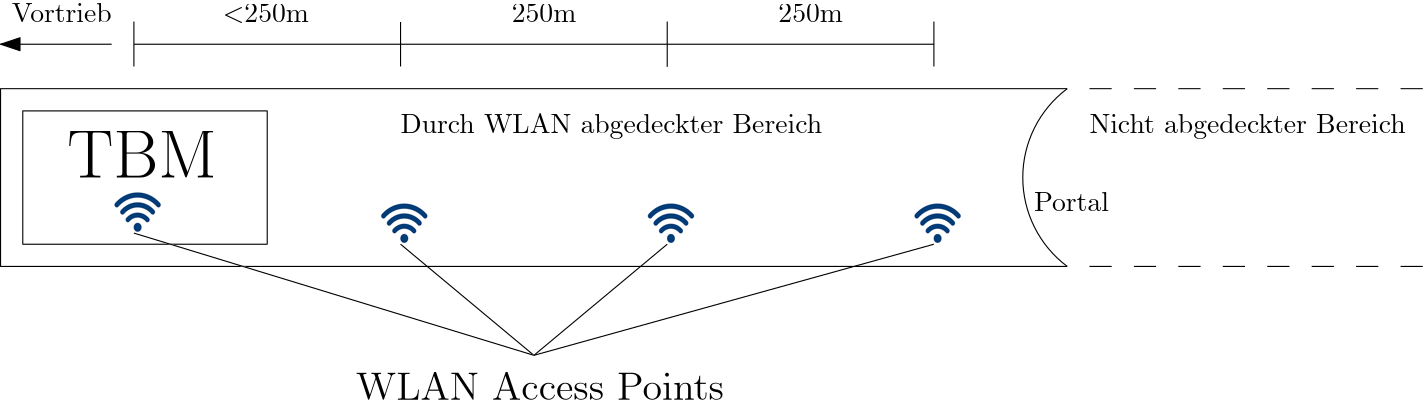 <?xml version="1.0"?>
<!DOCTYPE ipe SYSTEM "ipe.dtd">
<ipe version="70107" creator="Ipe 7.1.10">
<info created="D:20170727145038" modified="D:20170727145038"/>
<bitmap id="1" width="227" height="170" length="9114" ColorSpace="DeviceRGB" Filter="DCTDecode" BitsPerComponent="8" encoding="base64">
/9j/4AAQSkZJRgABAgAAZABkAAD/7AARRHVja3kAAQAEAAAARAAA/+4ADkFkb2JlAGTAAAAA
Af/bAIQABAMDAwMDBAMDBAYEBAQGBwUEBAUHCAcHBwcHCAsICQkJCQgLCwwMDAwMCw0NDg4N
DRMSEhITFRUVFRUVFRUVFQEFBQUJCAkQCwsQFA4ODhQVFRUVFRUVFRUVFRUVFRUVFRUVFRUV
FRUVFRUVFRUVFRUVFRUVFRUVFRUVFRUVFRUV/8AAEQgAqgDjAwERAAIRAQMRAf/EAKIAAQAB
BQEBAQAAAAAAAAAAAAAIAQIFBgcJBAMBAQACAwEAAAAAAAAAAAAAAAAEBQEDBgIQAAEDAwIE
AwUHAgQFBQAAAAECAwQAEQUGByExQRJRYQhxIjITFIGRQlJiIxWhcrGSoiTBgjNDRLJTY1QW
EQACAgEDAQYFBAICAwAAAAAAAQIDESEEBTFBUZESIjJhcYGhQrHRUhPBFeEU8PEz/9oADAMB
AAIRAxEAPwCf1AKAUAoBQCgFAKAUAoBQCgFAKAUAoBQCgFAKAUAoBQCgFAKAUBQczQFaAUAo
BQCgFAKAUAoBQCgKX8qAoVjpxrAK93kayBegBJHSgHceooCndWMgqDesgrQCgFAKAUAoBQCg
FAKAUAoBQCgFAKAUAoC0k3tQGvan17o3Rcf6nVedg4hH4RKfQhavJKCe5R9grbVTOx4imzXO
2MVlvBwvVPrZ2wxBU1pyFkNROjk4239JHPD879lf6KsquGul7sR+5Bs5SqPTU47qH1x7hTwt
vTuDxmHbV8DrxcmPJ+0lCP8ARU6HCVr3SbfgQ58vJ+2JzjLepvfLMLCndXPQwBbsgMsRh/oR
epkeMoj+JElyVz7TUJm5+5OQcU7N1fmXlr+Imc8B9ySBW9bSpdIrwNMt3a+rMYvVurHFFa9Q
ZNSlcSozZFz/AK69/wBFf8V4Hj/sWfyZVvV+rmVd7WocohX5kzZAP/ro6K3+K8DP/Ys/kzL4
/dfdDFuB7H6yzLK0iyf966sW8LLJFeJbOp9Yo9x3lq6M3DD+qPfPDAhGqVTkk3IyMZiRy6Al
IIqPPi6Jfjj5G6HJXLtOm6d9dOs4hQ3qfTOPybYIC3YLjsV0jqbL+agn7BUOzhIP2yZLr5d/
kjselfWdtJnS2zmzN02+vgTNZLrFyeXzWO/71JFV9vD3R1XqRNr5KqXV+U7lgdV6c1TETO03
lomWjLF0vQn23h9vYTaq6dcoaSWCdGal0eTLdxrwei6gFAKAUAoBQCgFAKAUAoBQCgLVKsbU
Bxncz1PbY7bl2Cub/PZhFx/E4opdKFeDz1/lt+y5V5VP23HW2648q72Q797XX1eWRJ3A9XO6
msS7Ewrzelca5dKWcfdUpSf1yFi44fkSKvNvxFUNZeplRdylktI6I4VMmTMjKXOyMh2ZKcN3
JUlxTzqj5rWSatIxS0SwVs7JS6s/C9ZPAoBQCgFAKAUAoBc0Apgzk+zF5fLYKYnI4SfIxstB
BTJhurZc4eaCL/bXmdcZrEkmj3C2UHmLwSE2/wDWXuPpn5UPV7LWq4CbBTzlo85KetnEDsWf
701U38NXLWHp/Qs6eVktJLJLfbX1A7bbohqLg8omJl1puvB5CzEoEDiEAntct/8AGo/ZVHud
hbT7lp3r/wA0Lend12dHqdRBNwKhZJRdWQKAUAoBQCgFAKAUBRRtagNC3M3g0PtRjBO1XkAi
Q8kmDi2P3Jckjohsch+pVk+dSNttZ3PEV9TRdfGtZkyCm6/qj3B3JU/jsa+rTWn1kpTjoLhD
7yD/APYkJso8OaUWT7a6Xa8XXVq/VIodzyU7NI6I4dwHw8L/APGrMrW+8UMDjegCilPFR7R5
m33UMpZNv05tXuRq0p//ADmlclOQsHtfEdTTJt1+a92J/rUezeUw90kiTXs7J9Is6lhPRtvN
lQ2uezjsM24O4/VSvmOJ8lIZSrj9tQbOYpj0zIlw4qx9dDd8d6ENRLSDltZQmV34piRHHAB7
XFJvUZ87Hsj9yRHh++Rmo/oMhhYMvXL6kW95LWPbSb+RLprw+cfZH7ntcRHvLHvQWx3L+m10
723/AGw5jkE28yHaLnX2x+4/1EO8weR9COq2xfFavx7/AD92VGeaJ9hbKq2x5yPbFniXD9zN
DznpB3sw6XHYuOh5ltBAT9BLR8xXmG3gj/GpNfL0S6vH0Is+KsXTU5ZqPb3XWkSoam03kcWE
EhTr8dfyhbif3UBSPt7qm17muftkn9SLPaWQ6xNbBBF0m46Ecb1vIzFALmgKoWtC0ONqKVtk
KbWkkKSQbggjiCKxgym10JFbTernWuiDHxGsvmapwSCEB11Q/kY6OXuPKNnQPyucf1VU7riY
Waw9L+xbbXkpR0nqiceg9x9Ibk4lOa0hlG57HASGPgfYWR8DzSveQfbwPQ1zl23sqliawXlV
0bFmLybZWk2igFAKAUAoBQFFXtw4GgIwb7+rDF6KVL0pt6prLahb7mpeRPvw4CxwI4cHXR+U
GyfxeFW+x4qVnqnpH7srN5yEa9I6yIK5zN5jUmWk5zPznslkZiu+TMkqK3Fnpx5BI6JHAV01
dcYLEVhHP22ym8yeWY+vZqHG/t/xoDP6S0Rq3XeQGL0hh5OXkXAcMdBLTVzzddNkIA/UqtVt
8KtZvBvp207H6USh2/8AQ9MkJZnblZz6UGyl4fD9q3LflXJWCkH+xB9tUl/N9la+rLaniV1m
/oST0ZsZtVoJLa9PaaiJlNiwyEpP1Mkm3E/Ne7lC/gmwqot3ttvul9OhZ17auvojooQlKQlI
ASOASOAqMSC6woBYUAoBYUAsKAp2igLXGm3UFt1AcQrgpCwFA+0Ggwcs1p6dtodbqcdyWm2I
cx25VkcX/s3+4/iJaslR/vSamU7+6vpLT46ka3aVz6ojTr/0R6lxaXZ23mXRnGBcjGZAJjyr
c7IdH7S/tCat9vzUXpYsfFFXfxPbB/QjJn9O57SmTcw2psZIxM9u94sxstqI8Uk8FJ80k1c1
2xsWYvKKq2mUHhrBjK2GkUBm9Jaw1LoXNsah0pkncbkGSP3mjdLib8UOoPurQeqVVquojbHy
yWUbqb5VvMWT/wBivU5gN0Usad1ClvC6tCbCKVWjTiOaoylfi6ltXHwvXLb7jpU+qOsfuvmd
JtN9G1Y6SO/Jv1qtJxdQCgFAKAscUlCFLWoJSkEqUTYADmSaAhB6jPVO/lVS9B7YTVNQB3MZ
jUbB7Vvn4VMxFDkjopwcVfh4cT0PHcWlidnh+5Sb3kMZjDxIj2AFhwHh7av0UbeRQwfVjcbk
cxPj4rExHp06WsNxYcZCnHXFngAlKeJrzOaist4R7rrlN4SyS92k9Fy3UsZzdp8pSoBaNNQn
OPslPp/qhv8AzdKoN3zP41eP7F5tuLS1s8CX+n9O4HS+MZw+nMdHxcFgdrUWK2ltAt1ITzPm
aopzlN5k8st4xUVhGU4V5PQ4UBThyoDC5rVultONKfz2bg4xCRdSpklpoC396hXuFUpPCTZ5
lOMdWzQcn6ltjsS8GZGs4bq+J/2gdkp4fqZQsf1qVDjr5fj/AII8t7Uvy/yYR31d7FNOFAzz
7oAHvtwZRT95QK2f6rcfx+6Nf+xo7/syrPq72KeV2nPvNcL9zkGUB/RBrH+q3H8fuguRp7/s
zPYr1IbIZdRRG1pAaKef1ZXFHHzfSitcuPvX4/5Nkd5U/wAl+h0DEak09nmkv4TLQ8i0sXQu
I+26CPH3CaiyrlHqmiRGSfRmU4V5PQ4UBXhQGt6v0NpPXmMXiNXYiPlYpv2JfQCts8R3NrFl
IVx4FJrZVdOt5i8HiyuM1iSyQ13d9GuawSH85te65msekFbmCkEfXNDwZXyfA/KbL/uq/wBr
zEZaW6fFFLuuLxrX4EVnmXozzkaS2th9hRbeZdSULQtJsUqSoAgjwNXiafTVFNKDi8PRllZP
Jc244y4h5lamnWlBxp1tRStC0m6VJULEEHkaw1k9RbTyTc9OPqkObciaB3NlhGTV2sYfPuEJ
TKPJLUk8kunklfJfX3ufN8jxnkzOvp2ru/4Og2O/U/TPqS6TfjeqQti6gFADyoCNfrO1vltL
7cwcFiHlRl6olqhzHmyUr+lZb+Y4hJHLv4JPlVrw9Cnbl/ivuV/JXOFenaefNrAWFhyAHSur
OYFDBvG1+0+r92s5/D6Yj2ZaKTkcq8CIsRB6rUOaiPhQnifZxqLut5CiOZde4l7XaTtenQ9E
to9jNF7Q44Iwsf6vMPI7chnpKQZDx6pT0bbvyQn7b1ym73k73rou46Tb7aNSwlr3nTkiwtUQ
klbigNW1tuLonbyB/IaxzUfFtquWWnVXedt0baTda/sHtrbVt52vEVk12WxgsyeCLuufXK0k
uRNutPF3onKZk9ieXNMdolX+ZVXNHCPrY/ov3Ku3lor2LJHvVW/+7+si4nL6qlsR3P8AwscR
DZHC1rM2UR7VVa1cfTX0jl/HUrbN/bPtObvuOSXTIkrU+8r4nnVFxZ9qlkk/fUxJLoRHNvq2
Wg2FhWTwL3oBQDj7fbQH6RX34LwkQXlxXhyejrU0sdfibIP9axKKejNkbJLozp+k/UVvHo9a
Bj9UPzo6P/DyoEts8hzc98cPBVQreNos6xw/hoS6uRth25JEaF9ceIlLbibiYFeNUTZWUxRL
7IPK62V2cSPEgq9lVN/CyWsHks6eVhLSSwSd0nrfSeuccnK6SzEbLRSPeXGWCpB/Kts2Wg+S
gKp7aZ1vEk0WcLIzWU8mw3HjWs9gi4oDjG9Pp00hu3GcyCEpw2p20ERs2wgfuEckSkD/AKiP
P4h0PSp2z5CdDx1j3ETc7OFq+J55670BqrbfPu6b1ZBVDlo95hxN1MSG72DrDnJaT946gGur
2+4hdHMGc1uNvOp4kazW8jgUMp4PS70qa2y+uNoYMrOuKkTsTJexDktw9y30RwhTa1HqrsWl
JJ4m1647k6Y13Py9GsnV7G52VJvr0O2VAJgoAeRoDiHqf2nyW6W3yW8Aj52cwL/8hjopIH1A
7Cl1kX/EpPw+Yqfxu6VNmZdJaMh73b/2wwuqPNqdFk4yW9j8kyuFLjqLb8WSktOtqHNKkLsR
XXxkmsp5Ry865ReGjpuyuxmp94c02iM25j9OsKBymeWg9iUdW2L8HHVchbgnmfCoe830KI98
u4l7PYyseuiPSXROidN7f6fjaa0tBRBgRhwSOLjqz8TjqzxWtXVRrkbrpWScpPLZ0tdcYR8s
VhGw8BWs2GMz2fw2msXIzeens47HRU98iZJWENoA8SevgBxNeoQlJ4jqzzKSSy+hDTdf1pZC
aX8LtQx9FH4oVqOY2C+vpeOwq6UjwU5c+VX+04ZLWzwKfc8rjSsill8xlc/kXstnJz+Snvm7
02W4p11Xh7yibAeA4VewhGCxFeVFLZZKbzJ5Phr0axagFAKAoSBzIHtNDOACDxBv7KGGVoBQ
CgFAZPAahzmlsm1mdN5GRisgybty4jhbX7DbgpPilQIrXZVGaxJZRtrulW8xeCXe0frRbcVG
we7TIZUohtGpoaLN8eF5TCb9vmtvh5CqHd8N+Vfh+xd7blFLSej7yYONymOzEFjJ4uU1Nhyk
ByPKjrS424k9UqSSDVFKLTwy3TT1R9JNxYczyrBk0zcrbDS26enHNPaojBwC6oM9sASIjxFg
40rp5p5K61u2+4nTLzRZpupjZHyyR5sbsbSaq2izzuKz7CnoC1FWNzbaCIslvp73EIWPxIUb
j2V1+13kL45XXuOa3WznU/gadhcRlNRZNjDYCI7k8hKUER4UVJccWo8BwTyHiTwFSLLIwWZP
CI9dUpvCR6gbB7aPbU7bY7TE5aXMm6tyfl1Nm6BKkW7kpPUISlKL9bXrjd7uf7rXJdOiOr2t
P9VaidNqISBQCgKKuQbUBhsjpTTWZfTJzGGgz30iwekxmnVgeHctJNe42zisJtfU8uCfVGTi
xI8NlEaKyiOy2O1tllIQhI8AlIAFeW29WZSwfsSBzrBk57uzvBpLaPBfy2oH/mzHwoYvDskG
RLcHRI/CgH4lngPbUnbbSd0sRNF+4jVHLPOndTePWW7uWE/Ukn5UFhROOwkckRY48bE++54r
Vx8LCus2uyroWI9e1nNbneTtevQ58alkMUBeyy9JfbjRmlvvvHtZYaSpbiyeQSlIJP3VhtJZ
Z6jByeFqdr0P6Ut39ZBuTJxzem4K7EScyotuEEXulhHc5y8bVXX8rTXon5n8Cxq4yyXX0o75
pr0L6PiJQ5qvUc/KO299mChuE1fyJ+Ys/eKq7Obsftil9ywhxNa6ts6fifS7sbiLFvSbMtYA
BXOdfk9xHUpdWU/cKhy5LcS/LHy0JUNjVHpE2eJsxtNAJMTRGEaKgApQgR7kDkCSkmtEt3a+
speJuVFa6RXgWTNlNo56iuXofCOKIAKzAYCrDpcJBrK3dy6TfizD28H+KNVzHpV2OzAWTpdE
BxYsHIEh+P2+aUpX2X/5a3w5PcR/L9DVPYUy/E5bqf0K6dkJcd0fqaXAct+3HybaJTZPm438
tY+41Nr5ua9yT+REs4mD6Noj/rr0xbvaFDsp7DjN49odyshhiZACRzJasHQPamrOjk6bNM+V
/ErruNsh01+Rx9SVIWttaShbZ7VoUClSSOhSeIPtqxIDi11KUPI4igOobPb66x2eyI/i3TkM
E8vun4CQs/JXc+8tk/8Aac80ix/EDUHebGF6193eTtrvp1PHWJ6L7b7l6T3SwDeoNKzA8gWR
MhLsmREeIuWnkdD4Hkehrk9xt50y8sjpabo2LMTcSb8BzrSbT5pmOhZJhcXIxmpcdzgth9CX
G1DzSsEVlNrVGGs9T5cXprT+DUtWFxMPHFzgtURhtoq9pQBWZTlLq2zCil0RlALV5PRWgFAK
AUAoBQGibv7kQdqdC5DV8xr6l1jtj46He3z5T3BpBI5Jv7yv0g1I2u3d1iijRuLlXByZ5f6y
1nqPX2oJOp9VTVTshKPFR4NtN391ppP4G09AP8a7KiiNUfLDRHK33ytlmRgOftrcaShIAJJ4
DiTQYO/7P+lTWu46GM3nyrTOnXLLQ++3eZKQeN2GVfCkj8bn2A1VbvlYVemPqf2LTbcZKest
ETc282Y292xjJRpXENNzCAH8rJ/emOnxU8u5HsTYVzu43dlz9T+nYXtO3hWsRRvpSfGopuL6
yBQCgFAKAUBaU8b1gHMdytgtt9z2XHM5i0xMooftZvHhLEtJ6FSgO1weSwambbe20+16d3YR
rtrCxaog7u/6add7U/OyraTn9OI97+YhoIWwm9h9UzclH96bp9ldHtOSru0fpkUW64+deq1R
xfmLgggi4I6+yrIrsChg2vbvcTU+2GpWNTaWklp5FkS4ayfkS2b8WXkjmPBXNJ4io+520boe
WX/ok7fcypeUeo+3mtcZuJo/EayxIKI+UYDpZVxUy4D2utKI6oWCmuMvqdc3F9h1dVinFSXa
bRWo2CgFAKAUAoBQCgFARt9a+CyGU2njZKElTjOFyjEuehIJ7WVtrZ7zbolS039tWvD2KN2H
2or+Tg5VaHnvXVnMH7woUzJTGMdj47kqXKWlmLFZSVuOOLNkpSkcSTWJSSWXoj1GDk8LqTs2
D9J2N0qiJq/cllvJZ+wdh4ZQDkWAeYKxxDrw8T7qel+dczvuUlPMYaR7+86LZceq15paslL2
8rVTFmXDgLUBb39LcfCsA17UuvtF6NZL+qc9BxKQCoIlPoQ4oDj7rd+9X2CttdM7HiMWzXO2
MOrwclzPrF2TxS1txcjNy5SnuCsfDcKCfAKe+WKnQ4m+XZj5kWfIVRfU1J/11aBQq0fTeYdF
+a/p0cPH41VIXCWfyRpfK1fEvi+unb1xSRL07mWATZSkCO5YeP8A1BesPhLe9GVytRueF9XW
yGYWG3c0/ilG1v5GI82Lnp3ICxUafF3x7M/I3R5Cl9p1vA6s01qmN9ZprLw8ux1dhSG3gD4H
sJsfI1CsqnD3Jr5kqFkZdGmZfvHLw514PZXnQFjjKHUrbcAWhwFK0KAIKTwIIPMGgIfeoD0l
x5CJestqYoZkpBeyOl2gA26Bcqchj8K/Fvkr8NjwN7sOVccRs+jKje8cpeqHUhYtC0LU2tKk
OIJSttQKVJUk2IIPEEHhXRJp9Dn2sdS3gOJNgOJPQedZGD0y9K2CyWA2T06xlGlMvTDInoZW
LKS1JeU43cdLpIP21xvJWKd8mvl4HV7GDhUkztFQSYKAUAoBQCgFAKAUB82QgQ8pCkY7IMIk
xJTa2JMZ1IUhxtY7VJUDzBBrKbTyjDWVhkWtU+hvSGSybs7S+oJWDivL7/41xpMptq5uQ2tS
gsDwBvVxXzVkViS8zKyziq5PKeDo20Hpq0NtJKOZjLdzedKS2jLTgkFlJ5hhpPut36nifOou
75Gy/R6LuJG32UKtV1OzpHaLVAJhRSrUBy3dbf8A0BtK2Y2alGdmVJ72MFBKXJJvyLnHtaSf
FZ9gNTNrsbL36Vp39hGv3UKlq9e4hhuF6st09bKdi4mSnSuLcukRsYbyFpP55Kh3Xt/7fbXQ
bfiaq9ZLzP4/sUe45Oc9I6I4ZJkSJshcuY6uTIcN3JD61OOKP6lrJUfvqzjFJYWhXynKTy2f
ncniedZweRQDnzoYF+FqA+rG5PI4WYjIYeY/jpbZuiTEdWy4ON/ibINeZQjJYayjZCyUejJB
bcesTcTSimYWr0J1ZjEEJK3SGZ6Ej8rqQEuW8Fp+2qrc8PXPWHpf2LOjlZR0nqiZ+2u8eg91
Mf8AU6TyKXJTSQqZipH7cxi/52jxI/Um6fOuf3G0speJL9i6p3ELFmLN+BuKjG8oU3N70Bwn
dn0raE3Pyrmo2ZL+nczIIM2XCShbUkgW7nWV2BX+sEHxvVltOTspWPciFuNjC156M1zQ/oq0
FprMs5jUWUlanEZSXI2PkNIYjd6Te7qEFRcF/wAJNvG9bL+YtnHypKJqp4yuDy/USYQ2ltIQ
gAJSAEpAAAA4AACqksi+gFAKAUAoBQCgFAKAUAoBQFilhPM2HiaAh3v/AOrVcN+XovaiUhT7
d2clqdFlpbV8Km4d7hShyLvIfh48avdhxXm9dvTsRUb3kfJ6Yde8hjJkyZkl6ZMeckSZCy5I
kPLUtxxaualqUSST4muiUUlhdCgnNyeW8n5Vk8igFx3hsG6zyQOKvuHGh6UW+hk4um9STkfN
g4TIyW/zsw31p+8IrW7oL8kbP+vZ3MtmYDP44BWQxE+Ik8i/EfQP6orKtg+jXiP6J9zMaFJJ
KQQSngpIPEe0c69mpxa6lTw4UA5UMH24jMZXAZKPmcHMex2QiKC402KstutqHgR08QeBrzZX
GcfLJZRsrtlB5T1J4en71UQ9dORdHa/U1j9Srs3AyCf242QIHw2PBt4/l+FX4fCuY3/GOr1Q
1j+h0Oy36t9MvcSaCifbVOWZfasgWoBQCgFAKAUAoBQCgFAKAUAoBQEafWbuBl9JaEx2nMI+
5Ef1TIcjy5TRKViGwgKebSocQXCpKSfy3q34fbxsscpaqJW8le64YXVnn3yFhwAFgK6k5oUM
GzaH2/1fuNl04XR2LdyMgWL7g9xhhN/iedVZKB7Tc9BWi/cQpWZvH6kijbTteIol/t96ItNw
G2Zm4+VczErgpeMxylR4iT1Spzg657R2eyqHcc1N6QWF9y6o4qEfc8skTprbDb3R7KWNN6Zx
2PSn8bUdsuHzK1AqP31VWbiyx+qTZZRphHojakIQ2kIQkJSOSUiw+4VpNha6y08nseQlxP5V
gKH3GiYayaTqvZzbDWbZTqLS2PlLUCBJQyll9JPMpda7VA+d6kV7u2v2yZpnRCS1SI27jeiF
otO5Da/LqS4LrGEy6u5Kuva1JSLpPgHAfNQq323NPpYvqisv4mL1gyJGpdLah0bl3sDqjGv4
rIM3K40hPaSB+JChdK0n8ySRV7VdCyOYvJTW0yreJLBiOVbDSASCCklJBBSpJIII4ggjiCOh
oZUmnlHpd6W9f5XcDamHKzrqpGTxD7mKlS1cS+lkAtuKPVRQoBXmK43ktuqrml06nWbK52Vp
vqdsqCSxQCgFAKAUAoBQCgFAKAUAoBQCgOEeqjabJboaFZf08yZOc068qbCiC3dJaWjsfZRf
h3kAKT4lNutWPGbpU2er2yIW/wBu7YadUecEph6DJdhzmlxZLCi2/HfSW3EKSbKC0LAKSPA1
10XlZRy8oSTw0di2M9Peod3simdMS9idKx1D6zLqQQp8g8WYvcLKV+Zfwp8zVdvuRjSsLWX6
fMn7PYOx5lpH9T0S0fovTOgsHH09pXHNY2CwPgbHvOK6uOrPvLWeqlVylt0rJeaTyzo4Vxgs
JYNhsK8HsrQCgFAKAp2jwoDS9ytr9IbpYNeC1VCDoAJhTm7JkxXD/wBxlzmD4jkeorft9zOm
WYv/AJNV1MbFiSPOHd/ZnVOz+dXAy7SpWJfUTis62ghiQjn2qtcNuj8SD7RcV1u03sL45Wj7
UczutlKp96NAx8GZlprGNxUdydMlLS3GiRkl11xauASlKbkk1KlJRTbeiI0a5SeEtT049Om2
c3azbSFg8x2jLzHXMjlUINw069azQIJB7EgJJ8a43f7lXWuS6HV7Sn+qtRZ1qoZJFAKAUAoB
QCgFAKAUAoBQCgFAKApYUBhsnpDSealJm5nA47IyUABEiZEYecAHEAKcQTWyNs4rCbS+Z4lX
FvLSMu2y0y2lppCW20DtQhACUpA5AAcq1vU9l9AUPI0BqOv9yNI7ZYU53WGRTCjqJRGZA735
DnPsZaHvLPj0HWt1FE7ZeWCNVt0a1mTwRX1B67siZikaU0i0IYNkvZSSr5qgDz7GRZNx+q9X
VfB6eqWvwKufLpP0o+jS/rscXMQzrTSYZiLICpeJfLi0A8yWngnut+lVYt4N49EtfiK+Xi36
lhEr9G6z03r7Ax9SaVnt5HHSbhLrdwpC0/E24g+8haeqVCqS2qVcvLJYZbQsjNZj0NgrWexY
UB8s/HwMpFcg5OKzNivCzsaS2l1pY8FIWCD91ZjJxeU8Mw0msMxmG0bpHTrypOAwOOxb67hb
0KIywsg9CptINvKvc7Zz9zb+bPMKox9qSM4AK1nsrQCgFAKAUAoBQCgFAKAUAoBQCgFAKAUA
oBQH4TJTEKK/MkrDbEdtbzzh5JQhJUon2AVlLOhhvB5Ubv7mZTdbW87U051RhJWuPhIhPuRo
aVHsCRy7lj31nqTXabLaqmtJde35nKbzcO2bfYaHUshigOvenXdjIbYbgQQ5IWcBnHm4Wch3
PZ+4oIbkJT+dtRvfqm4qv5HaK2t490dV+xY8fuXXPD6M9OkXtx++uPOnLqAUAoBQCgFAKAUA
oBQCgFAKAUAoBQCgFAKAUAoBQCgNL3d+oG12sTEuHv4ed8u3O/yFVv23/wBY/NGq/wBj+R5M
It8tHb8PaO32W4V3Jx0s51K0PIoB734L91x2W591xa1vOsM9w6o9h9Ol04DF/Pv836OP8y/P
u+Um97+dcFP3P5nZQ9qMnXk9igFAKAUAoBQCgFAKAUAoBQCgFAKAUAoBQCgFAKAUB+E2IxPh
vwZSA4xJbWy82eSkLSUqHHxBrKeHkw1k8pN2ttcrtVrafpXINK+mC1P4aWR7kiGtR+WpJ5Ep
Hur8CK7XZ7lXVqS69pym827qm12Gj1KIg6X6eNDB1j087Vzt0dwoLC2VfweGeanZ6Vb3AhtX
ehi/53VCwHhc1A5HdKmt/wAn0LDj9s7J57EeoCRYeFcajqC6sgUAoBQCgFAKAUAoBQCgFAKA
UAoBQCgFAKAUAoBQCgKHlQGnbibYaQ3SwZwWr4CZLaCVxJbZ7JEZwi3ey5YlJ8RyPUVu2+4n
TLzRZqupjYsSRFLUHoSz6JijpbVsV2GTdCMmw4h5IPQqZKkn22FXdfOLHqj4FVPiFn0s+nS3
oSyH1qXdaaqa+jQR3RsQyoOrT1SXXvhv4hJpbzmnojr8TNfEpP1PJLLRWhNL7e4JjTmk8ejH
wWeJCeLjqzzcdcPvLWepNUV107JeaTyy2rrjBYisGxi/WtZ7K0AoBQCgFAKAUAoBQCgFAKAU
AoBQCgFAKAUAoBQCgFAKAUAoBQCgFAKAUAoBQCgFAKAUAoBQCgFAf//Z
</bitmap>
<ipestyle name="basic">
<symbol name="arrow/arc(spx)">
<path stroke="sym-stroke" fill="sym-stroke" pen="sym-pen">
0 0 m
-1 0.333 l
-1 -0.333 l
h
</path>
</symbol>
<symbol name="arrow/farc(spx)">
<path stroke="sym-stroke" fill="white" pen="sym-pen">
0 0 m
-1 0.333 l
-1 -0.333 l
h
</path>
</symbol>
<symbol name="arrow/ptarc(spx)">
<path stroke="sym-stroke" fill="sym-stroke" pen="sym-pen">
0 0 m
-1 0.333 l
-0.8 0 l
-1 -0.333 l
h
</path>
</symbol>
<symbol name="arrow/fptarc(spx)">
<path stroke="sym-stroke" fill="white" pen="sym-pen">
0 0 m
-1 0.333 l
-0.8 0 l
-1 -0.333 l
h
</path>
</symbol>
<symbol name="mark/circle(sx)" transformations="translations">
<path fill="sym-stroke">
0.6 0 0 0.6 0 0 e
0.4 0 0 0.4 0 0 e
</path>
</symbol>
<symbol name="mark/disk(sx)" transformations="translations">
<path fill="sym-stroke">
0.6 0 0 0.6 0 0 e
</path>
</symbol>
<symbol name="mark/fdisk(sfx)" transformations="translations">
<group>
<path fill="sym-fill">
0.5 0 0 0.5 0 0 e
</path>
<path fill="sym-stroke" fillrule="eofill">
0.6 0 0 0.6 0 0 e
0.4 0 0 0.4 0 0 e
</path>
</group>
</symbol>
<symbol name="mark/box(sx)" transformations="translations">
<path fill="sym-stroke" fillrule="eofill">
-0.6 -0.6 m
0.6 -0.6 l
0.6 0.6 l
-0.6 0.6 l
h
-0.4 -0.4 m
0.4 -0.4 l
0.4 0.4 l
-0.4 0.4 l
h
</path>
</symbol>
<symbol name="mark/square(sx)" transformations="translations">
<path fill="sym-stroke">
-0.6 -0.6 m
0.6 -0.6 l
0.6 0.6 l
-0.6 0.6 l
h
</path>
</symbol>
<symbol name="mark/fsquare(sfx)" transformations="translations">
<group>
<path fill="sym-fill">
-0.5 -0.5 m
0.5 -0.5 l
0.5 0.5 l
-0.5 0.5 l
h
</path>
<path fill="sym-stroke" fillrule="eofill">
-0.6 -0.6 m
0.6 -0.6 l
0.6 0.6 l
-0.6 0.6 l
h
-0.4 -0.4 m
0.4 -0.4 l
0.4 0.4 l
-0.4 0.4 l
h
</path>
</group>
</symbol>
<symbol name="mark/cross(sx)" transformations="translations">
<group>
<path fill="sym-stroke">
-0.43 -0.57 m
0.57 0.43 l
0.43 0.57 l
-0.57 -0.43 l
h
</path>
<path fill="sym-stroke">
-0.43 0.57 m
0.57 -0.43 l
0.43 -0.57 l
-0.57 0.43 l
h
</path>
</group>
</symbol>
<symbol name="arrow/fnormal(spx)">
<path stroke="sym-stroke" fill="white" pen="sym-pen">
0 0 m
-1 0.333 l
-1 -0.333 l
h
</path>
</symbol>
<symbol name="arrow/pointed(spx)">
<path stroke="sym-stroke" fill="sym-stroke" pen="sym-pen">
0 0 m
-1 0.333 l
-0.8 0 l
-1 -0.333 l
h
</path>
</symbol>
<symbol name="arrow/fpointed(spx)">
<path stroke="sym-stroke" fill="white" pen="sym-pen">
0 0 m
-1 0.333 l
-0.8 0 l
-1 -0.333 l
h
</path>
</symbol>
<symbol name="arrow/linear(spx)">
<path stroke="sym-stroke" pen="sym-pen">
-1 0.333 m
0 0 l
-1 -0.333 l
</path>
</symbol>
<symbol name="arrow/fdouble(spx)">
<path stroke="sym-stroke" fill="white" pen="sym-pen">
0 0 m
-1 0.333 l
-1 -0.333 l
h
-1 0 m
-2 0.333 l
-2 -0.333 l
h
</path>
</symbol>
<symbol name="arrow/double(spx)">
<path stroke="sym-stroke" fill="sym-stroke" pen="sym-pen">
0 0 m
-1 0.333 l
-1 -0.333 l
h
-1 0 m
-2 0.333 l
-2 -0.333 l
h
</path>
</symbol>
<pen name="heavier" value="0.8"/>
<pen name="fat" value="1.2"/>
<pen name="ultrafat" value="2"/>
<symbolsize name="large" value="5"/>
<symbolsize name="small" value="2"/>
<symbolsize name="tiny" value="1.1"/>
<arrowsize name="large" value="10"/>
<arrowsize name="small" value="5"/>
<arrowsize name="tiny" value="3"/>
<color name="red" value="1 0 0"/>
<color name="green" value="0 1 0"/>
<color name="blue" value="0 0 1"/>
<color name="yellow" value="1 1 0"/>
<color name="orange" value="1 0.647 0"/>
<color name="gold" value="1 0.843 0"/>
<color name="purple" value="0.627 0.125 0.941"/>
<color name="gray" value="0.745"/>
<color name="brown" value="0.647 0.165 0.165"/>
<color name="navy" value="0 0 0.502"/>
<color name="pink" value="1 0.753 0.796"/>
<color name="seagreen" value="0.18 0.545 0.341"/>
<color name="turquoise" value="0.251 0.878 0.816"/>
<color name="violet" value="0.933 0.51 0.933"/>
<color name="darkblue" value="0 0 0.545"/>
<color name="darkcyan" value="0 0.545 0.545"/>
<color name="darkgray" value="0.663"/>
<color name="darkgreen" value="0 0.392 0"/>
<color name="darkmagenta" value="0.545 0 0.545"/>
<color name="darkorange" value="1 0.549 0"/>
<color name="darkred" value="0.545 0 0"/>
<color name="lightblue" value="0.678 0.847 0.902"/>
<color name="lightcyan" value="0.878 1 1"/>
<color name="lightgray" value="0.827"/>
<color name="lightgreen" value="0.565 0.933 0.565"/>
<color name="lightyellow" value="1 1 0.878"/>
<dashstyle name="dashed" value="[4] 0"/>
<dashstyle name="dotted" value="[1 3] 0"/>
<dashstyle name="dash dotted" value="[4 2 1 2] 0"/>
<dashstyle name="dash dot dotted" value="[4 2 1 2 1 2] 0"/>
<textsize name="large" value="\large"/>
<textsize name="Large" value="\Large"/>
<textsize name="LARGE" value="\LARGE"/>
<textsize name="huge" value="\huge"/>
<textsize name="Huge" value="\Huge"/>
<textsize name="small" value="\small"/>
<textsize name="footnote" value="\footnotesize"/>
<textsize name="tiny" value="\tiny"/>
<textstyle name="center" begin="\begin{center}" end="\end{center}"/>
<textstyle name="itemize" begin="\begin{itemize}" end="\end{itemize}"/>
<textstyle name="item" begin="\begin{itemize}\item{}" end="\end{itemize}"/>
<gridsize name="4 pts" value="4"/>
<gridsize name="8 pts (~3 mm)" value="8"/>
<gridsize name="16 pts (~6 mm)" value="16"/>
<gridsize name="32 pts (~12 mm)" value="32"/>
<gridsize name="10 pts (~3.5 mm)" value="10"/>
<gridsize name="20 pts (~7 mm)" value="20"/>
<gridsize name="14 pts (~5 mm)" value="14"/>
<gridsize name="28 pts (~10 mm)" value="28"/>
<gridsize name="56 pts (~20 mm)" value="56"/>
<anglesize name="90 deg" value="90"/>
<anglesize name="60 deg" value="60"/>
<anglesize name="45 deg" value="45"/>
<anglesize name="30 deg" value="30"/>
<anglesize name="22.5 deg" value="22.5"/>
<opacity name="10%" value="0.1"/>
<opacity name="30%" value="0.3"/>
<opacity name="50%" value="0.5"/>
<opacity name="75%" value="0.75"/>
<tiling name="falling" angle="-60" step="4" width="1"/>
<tiling name="rising" angle="30" step="4" width="1"/>
</ipestyle>
<page>
<layer name="beta"/>
<view layers="beta" active="beta"/>
<image layer="beta" matrix="0.0837004 0 0 0.0952381 248.599 712" rect="184 336 411 506" bitmap="1"/>
<path stroke="black">
416 800 m
32 800 l
32 736 l
416 736 l
</path>
<path stroke="black">
40 792 m
40 744 l
128 744 l
128 792 l
h
</path>
<text matrix="1 0 0 1 8 8" transformations="translations" pos="48 760" stroke="black" type="label" width="53.837" height="16.934" depth="0" valign="baseline" size="Huge">TBM</text>
<image matrix="0.0837004 0 0 0.0952381 56.5991 716" rect="184 336 411 506" bitmap="1"/>
<image matrix="0.0837004 0 0 0.0952381 152.599 712" rect="184 336 411 506" bitmap="1"/>
<image matrix="0.0837004 0 0 0.0952381 344.599 712" rect="184 336 411 506" bitmap="1"/>
<path stroke="black">
416 800 m
40 0 0 40 440 768 416 736 a
</path>
<path stroke="black">
424 800 m
432 800 l
432 800 l
</path>
<path stroke="black">
440 800 m
448 800 l
</path>
<path stroke="black">
456 800 m
464 800 l
</path>
<path stroke="black">
472 800 m
480 800 l
</path>
<path stroke="black">
488 800 m
496 800 l
</path>
<path stroke="black">
504 800 m
512 800 l
</path>
<path stroke="black">
520 800 m
528 800 l
528 800 l
</path>
<path stroke="black">
536 800 m
544 800 l
</path>
<path stroke="black">
424 736 m
432 736 l
</path>
<path stroke="black">
440 736 m
448 736 l
</path>
<path stroke="black">
456 736 m
464 736 l
</path>
<path stroke="black">
472 736 m
480 736 l
</path>
<path stroke="black">
488 736 m
496 736 l
496 736 l
</path>
<path stroke="black">
504 736 m
512 736 l
</path>
<path stroke="black">
520 736 m
528 736 l
</path>
<path stroke="black">
536 736 m
544 736 l
</path>
<text matrix="1 0 0 1 -32 -8" transformations="translations" pos="192 696" stroke="black" type="label" width="132.487" height="9.803" depth="0" valign="baseline" size="Large">WLAN Access Points</text>
<path stroke="black">
224 704 m
272 744 l
272 744 l
272 744 l
</path>
<path stroke="black">
176 744 m
224 704 l
</path>
<path stroke="black">
224 704 m
368 744 l
368 744 l
368 744 l
</path>
<text matrix="1 0 0 1 -4 -4" transformations="translations" pos="408 760" stroke="black" type="label" width="30.331" height="6.918" depth="0" valign="baseline">Portal

</text>
<path stroke="black">
176 808 m
176 824 l
</path>
<path stroke="black">
176 816 m
272 816 l
272 824 l
272 808 l
272 816 l
368 816 l
368 824 l
368 808 l
368 808 l
</path>
<path stroke="black">
176 816 m
80 816 l
80 824 l
80 808 l
</path>
<text matrix="1 0 0 1 8 0" transformations="translations" pos="208 824" stroke="black" type="label" width="23.246" height="6.42" depth="0" valign="baseline">250m</text>
<text transformations="translations" pos="312 824" stroke="black" type="label" width="23.246" height="6.42" depth="0" valign="baseline">250m</text>
<text matrix="1 0 0 1 -8 0" transformations="translations" pos="120 824" stroke="black" type="label" width="30.995" height="6.42" depth="0.39" valign="baseline">$&lt;$250m</text>
<path stroke="black" arrow="normal/normal">
72 816 m
32 816 l
</path>
<text matrix="1 0 0 1 -4 0" transformations="translations" pos="40 824" stroke="black" type="label" width="36.032" height="6.918" depth="0" valign="baseline">Vortrieb</text>
<text matrix="1 0 0 1 0 4" transformations="translations" pos="176 780" stroke="black" type="label" width="151.875" height="6.926" depth="1.93" valign="baseline">Durch WLAN abgedeckter Bereich</text>
<text matrix="1 0 0 1 -28 -4" transformations="translations" pos="452 788" stroke="black" type="label" width="113.934" height="6.926" depth="1.93" valign="baseline">Nicht abgedeckter Bereich</text>
<path fill="white">
224 704 m
80 748 l
</path>
<path stroke="white">
80 748 m
224 704 l
224 704 l
224 704 l
</path>
<path stroke="black">
80 748 m
224 704 l
224 704 l
</path>
</page>
</ipe>
